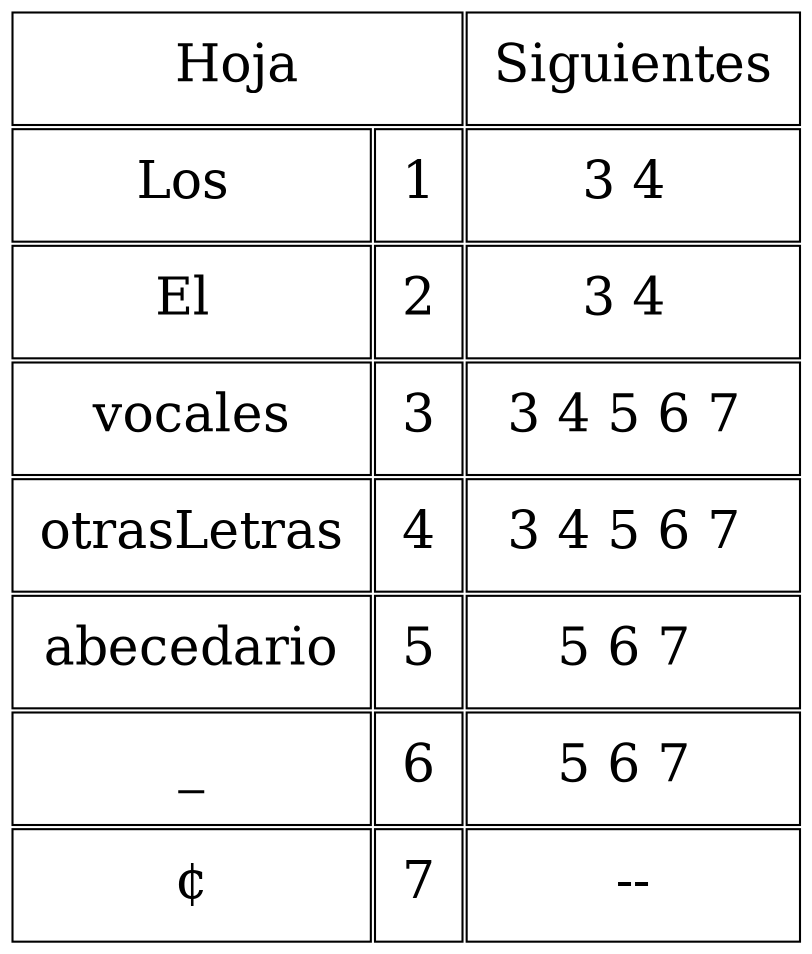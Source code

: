 digraph {
splines="line";
rankdir = TB;
node [shape=plain, height=0.5, width=1.5, fontsize=25];
graph[dpi=90];

N [label=<
<table border="0" cellborder="1" cellpadding="12">
  <tr><td colspan="2">Hoja</td><td>Siguientes</td></tr>  <tr><td>Los </td><td>1</td><td>3 4 </td></tr>
  <tr><td>El </td><td>2</td><td>3 4 </td></tr>
  <tr><td>vocales</td><td>3</td><td>3 4 5 6 7 </td></tr>
  <tr><td>otrasLetras</td><td>4</td><td>3 4 5 6 7 </td></tr>
  <tr><td>abecedario</td><td>5</td><td>5 6 7 </td></tr>
  <tr><td>_</td><td>6</td><td>5 6 7 </td></tr>
  <tr><td>¢</td><td>7</td><td>--</td></tr>
</table>>];
}